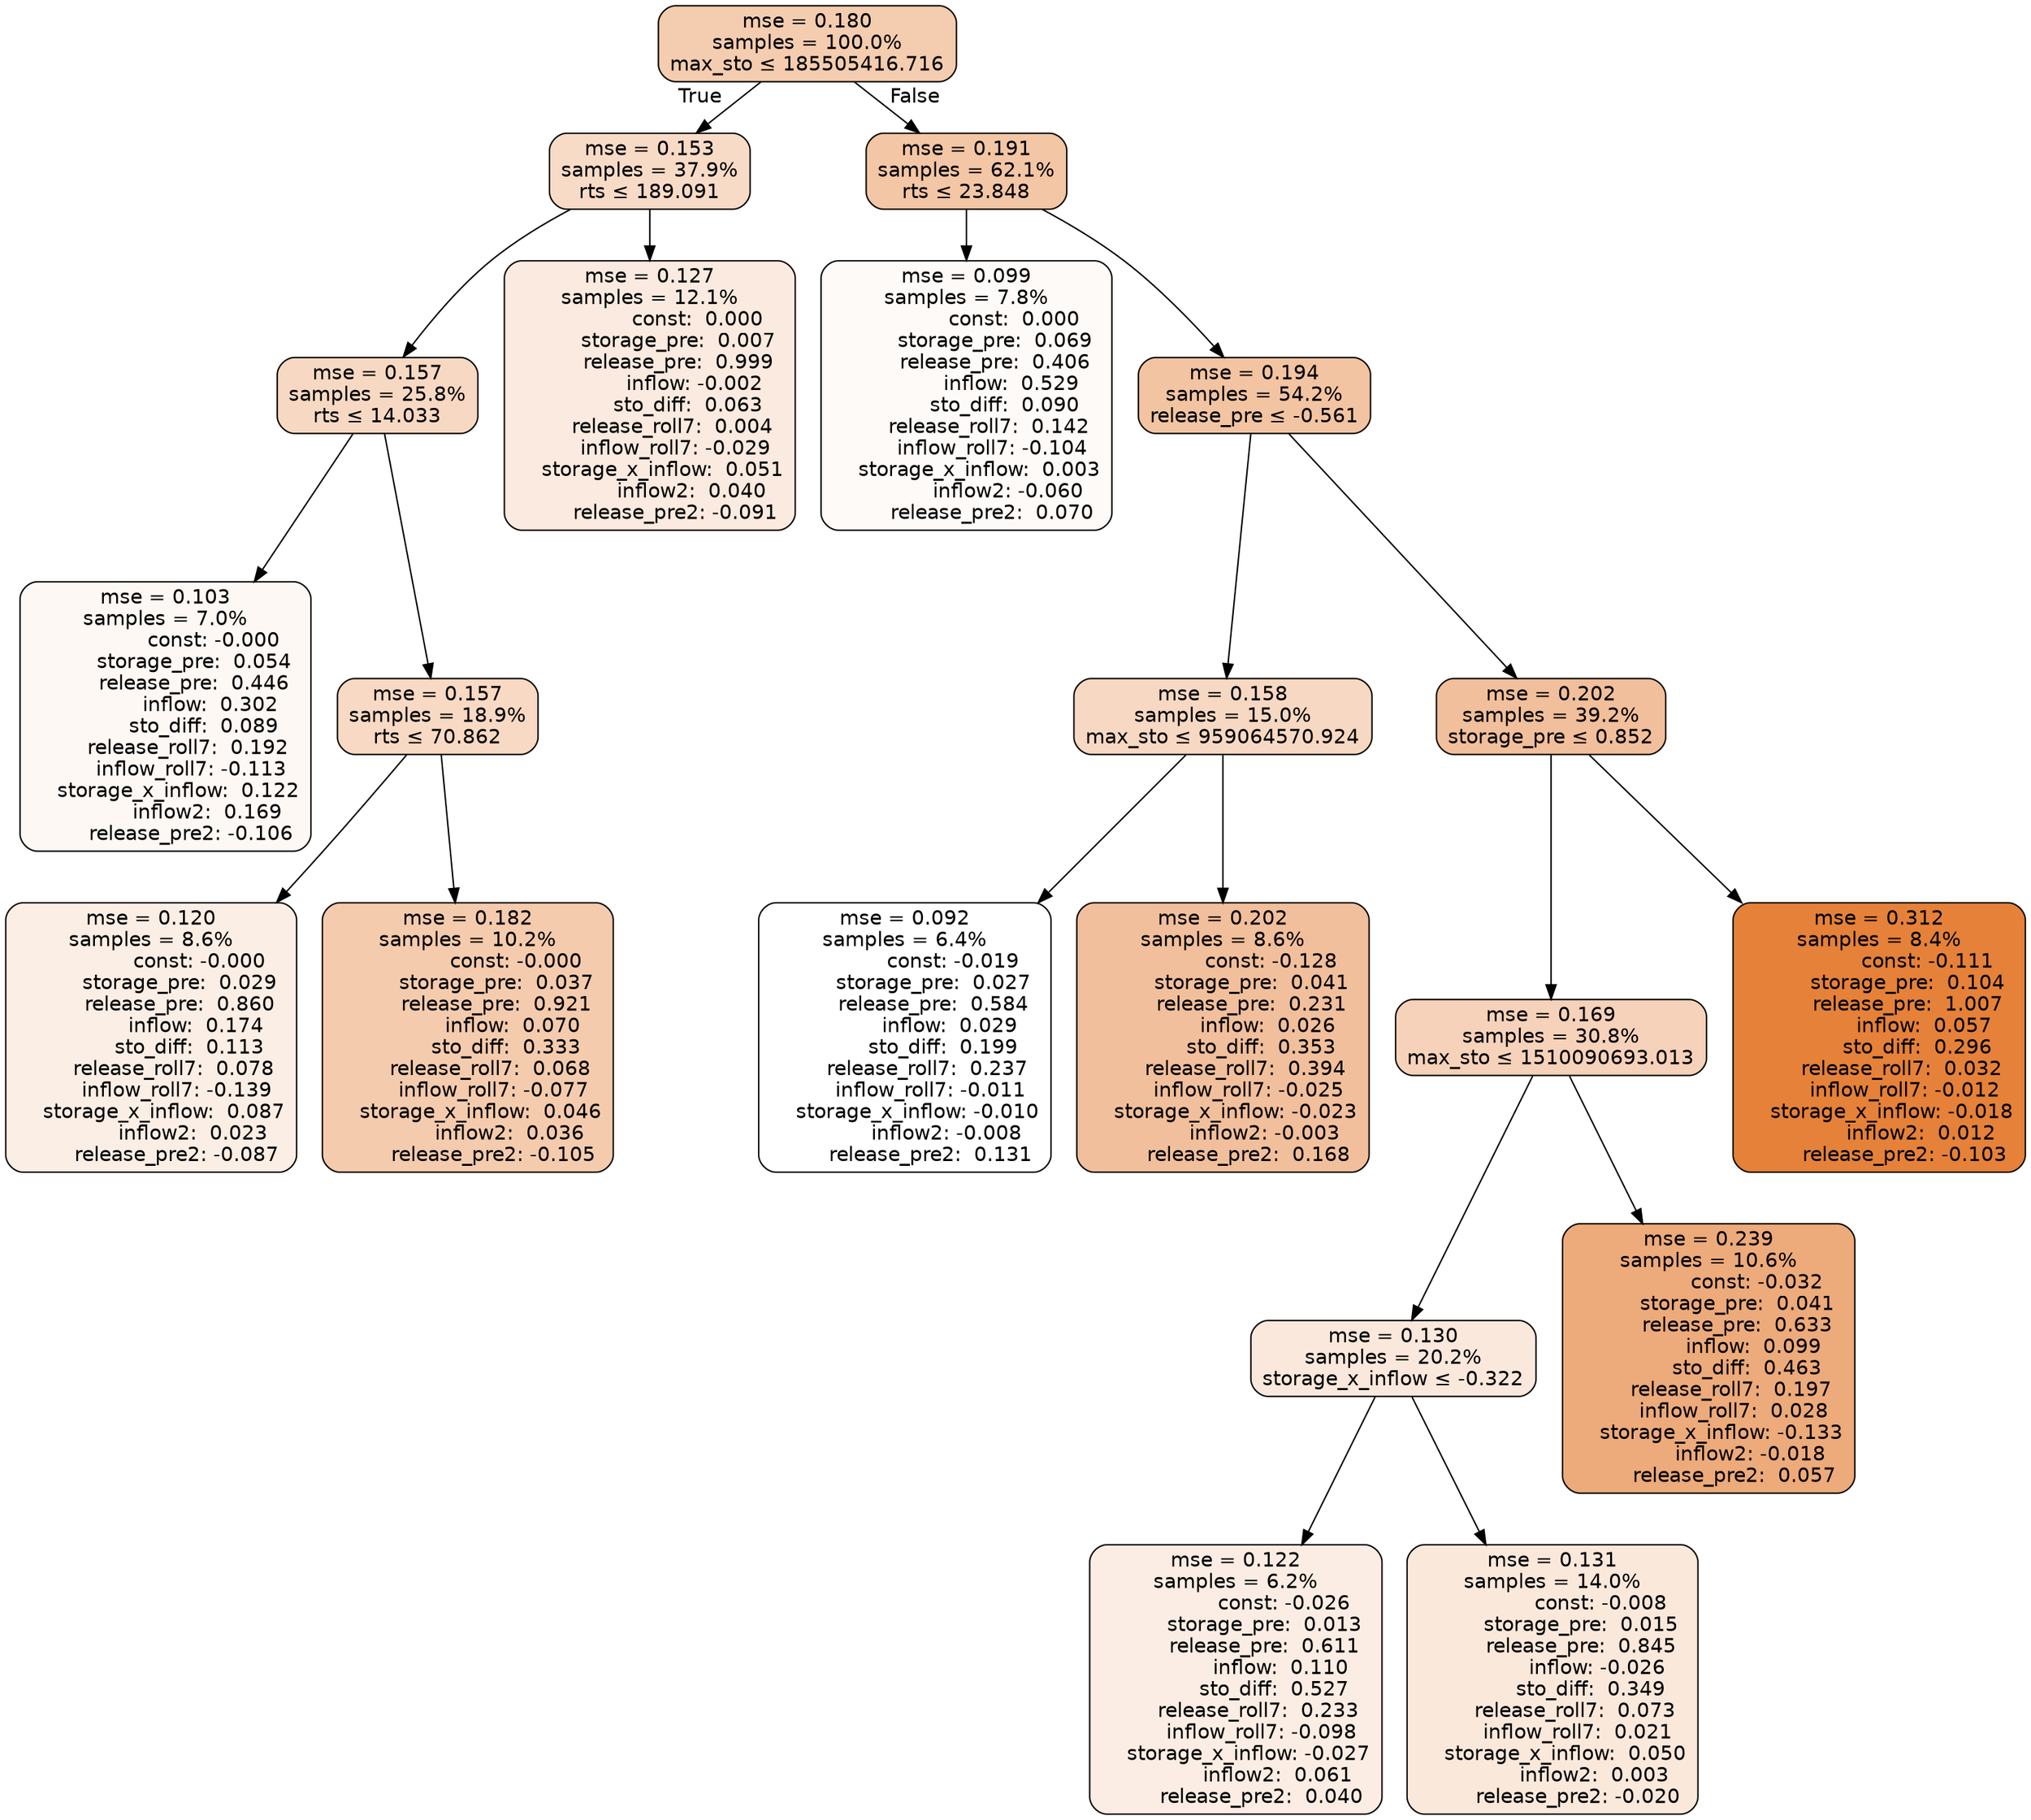 digraph tree {
bgcolor="transparent"
node [shape=rectangle, style="filled, rounded", color="black", fontname=helvetica] ;
edge [fontname=helvetica] ;
	"0" [label="mse = 0.180
samples = 100.0%
max_sto &le; 185505416.716", fillcolor="#f4ccaf"]
	"1" [label="mse = 0.153
samples = 37.9%
rts &le; 189.091", fillcolor="#f7dbc7"]
	"2" [label="mse = 0.157
samples = 25.8%
rts &le; 14.033", fillcolor="#f7d9c3"]
	"3" [label="mse = 0.103
samples = 7.0%
               const: -0.000
         storage_pre:  0.054
         release_pre:  0.446
              inflow:  0.302
            sto_diff:  0.089
       release_roll7:  0.192
        inflow_roll7: -0.113
    storage_x_inflow:  0.122
             inflow2:  0.169
        release_pre2: -0.106", fillcolor="#fdf8f4"]
	"4" [label="mse = 0.157
samples = 18.9%
rts &le; 70.862", fillcolor="#f7d9c4"]
	"5" [label="mse = 0.120
samples = 8.6%
               const: -0.000
         storage_pre:  0.029
         release_pre:  0.860
              inflow:  0.174
            sto_diff:  0.113
       release_roll7:  0.078
        inflow_roll7: -0.139
    storage_x_inflow:  0.087
             inflow2:  0.023
        release_pre2: -0.087", fillcolor="#fbeee5"]
	"6" [label="mse = 0.182
samples = 10.2%
               const: -0.000
         storage_pre:  0.037
         release_pre:  0.921
              inflow:  0.070
            sto_diff:  0.333
       release_roll7:  0.068
        inflow_roll7: -0.077
    storage_x_inflow:  0.046
             inflow2:  0.036
        release_pre2: -0.105", fillcolor="#f4cbad"]
	"7" [label="mse = 0.127
samples = 12.1%
               const:  0.000
         storage_pre:  0.007
         release_pre:  0.999
              inflow: -0.002
            sto_diff:  0.063
       release_roll7:  0.004
        inflow_roll7: -0.029
    storage_x_inflow:  0.051
             inflow2:  0.040
        release_pre2: -0.091", fillcolor="#faeadf"]
	"8" [label="mse = 0.191
samples = 62.1%
rts &le; 23.848", fillcolor="#f3c6a5"]
	"9" [label="mse = 0.099
samples = 7.8%
               const:  0.000
         storage_pre:  0.069
         release_pre:  0.406
              inflow:  0.529
            sto_diff:  0.090
       release_roll7:  0.142
        inflow_roll7: -0.104
    storage_x_inflow:  0.003
             inflow2: -0.060
        release_pre2:  0.070", fillcolor="#fefaf8"]
	"10" [label="mse = 0.194
samples = 54.2%
release_pre &le; -0.561", fillcolor="#f2c4a2"]
	"11" [label="mse = 0.158
samples = 15.0%
max_sto &le; 959064570.924", fillcolor="#f7d8c3"]
	"12" [label="mse = 0.092
samples = 6.4%
               const: -0.019
         storage_pre:  0.027
         release_pre:  0.584
              inflow:  0.029
            sto_diff:  0.199
       release_roll7:  0.237
        inflow_roll7: -0.011
    storage_x_inflow: -0.010
             inflow2: -0.008
        release_pre2:  0.131", fillcolor="#ffffff"]
	"13" [label="mse = 0.202
samples = 8.6%
               const: -0.128
         storage_pre:  0.041
         release_pre:  0.231
              inflow:  0.026
            sto_diff:  0.353
       release_roll7:  0.394
        inflow_roll7: -0.025
    storage_x_inflow: -0.023
             inflow2: -0.003
        release_pre2:  0.168", fillcolor="#f1bf9b"]
	"14" [label="mse = 0.202
samples = 39.2%
storage_pre &le; 0.852", fillcolor="#f1bf9b"]
	"15" [label="mse = 0.169
samples = 30.8%
max_sto &le; 1510090693.013", fillcolor="#f5d2b9"]
	"16" [label="mse = 0.130
samples = 20.2%
storage_x_inflow &le; -0.322", fillcolor="#fae8dc"]
	"17" [label="mse = 0.122
samples = 6.2%
               const: -0.026
         storage_pre:  0.013
         release_pre:  0.611
              inflow:  0.110
            sto_diff:  0.527
       release_roll7:  0.233
        inflow_roll7: -0.098
    storage_x_inflow: -0.027
             inflow2:  0.061
        release_pre2:  0.040", fillcolor="#fbede3"]
	"18" [label="mse = 0.131
samples = 14.0%
               const: -0.008
         storage_pre:  0.015
         release_pre:  0.845
              inflow: -0.026
            sto_diff:  0.349
       release_roll7:  0.073
        inflow_roll7:  0.021
    storage_x_inflow:  0.050
             inflow2:  0.003
        release_pre2: -0.020", fillcolor="#fae8db"]
	"19" [label="mse = 0.239
samples = 10.6%
               const: -0.032
         storage_pre:  0.041
         release_pre:  0.633
              inflow:  0.099
            sto_diff:  0.463
       release_roll7:  0.197
        inflow_roll7:  0.028
    storage_x_inflow: -0.133
             inflow2: -0.018
        release_pre2:  0.057", fillcolor="#edaa7a"]
	"20" [label="mse = 0.312
samples = 8.4%
               const: -0.111
         storage_pre:  0.104
         release_pre:  1.007
              inflow:  0.057
            sto_diff:  0.296
       release_roll7:  0.032
        inflow_roll7: -0.012
    storage_x_inflow: -0.018
             inflow2:  0.012
        release_pre2: -0.103", fillcolor="#e58139"]

	"0" -> "1" [labeldistance=2.5, labelangle=45, headlabel="True"]
	"1" -> "2"
	"2" -> "3"
	"2" -> "4"
	"4" -> "5"
	"4" -> "6"
	"1" -> "7"
	"0" -> "8" [labeldistance=2.5, labelangle=-45, headlabel="False"]
	"8" -> "9"
	"8" -> "10"
	"10" -> "11"
	"11" -> "12"
	"11" -> "13"
	"10" -> "14"
	"14" -> "15"
	"15" -> "16"
	"16" -> "17"
	"16" -> "18"
	"15" -> "19"
	"14" -> "20"
}
